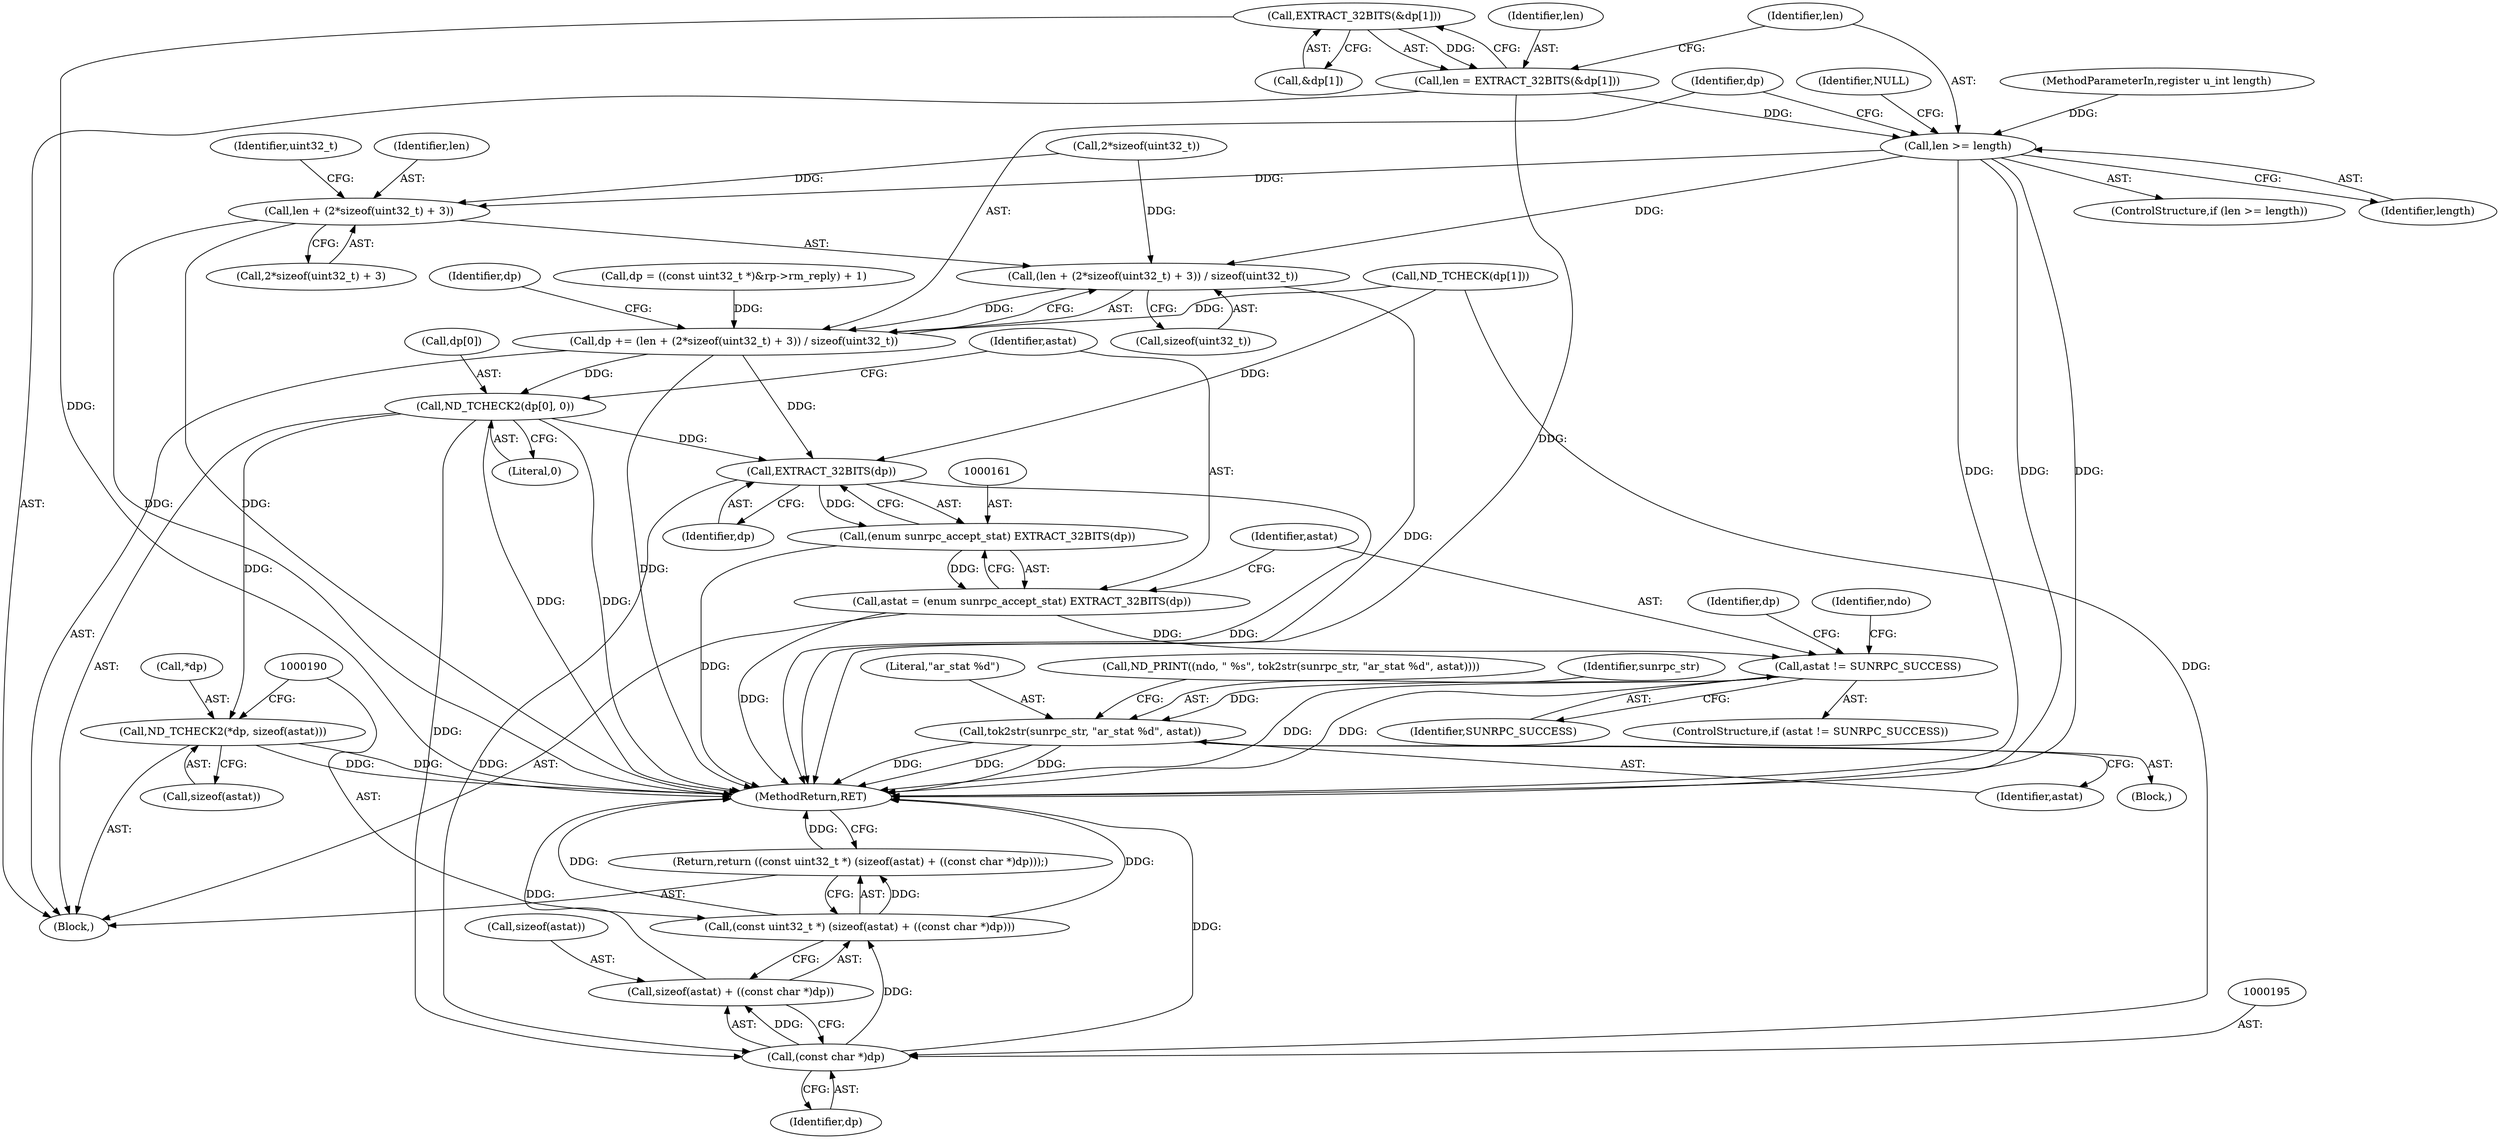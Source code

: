digraph "1_tcpdump_19d25dd8781620cd41bf178a5e2e27fc1cf242d0_2@array" {
"1000129" [label="(Call,EXTRACT_32BITS(&dp[1]))"];
"1000127" [label="(Call,len = EXTRACT_32BITS(&dp[1]))"];
"1000135" [label="(Call,len >= length)"];
"1000142" [label="(Call,(len + (2*sizeof(uint32_t) + 3)) / sizeof(uint32_t))"];
"1000140" [label="(Call,dp += (len + (2*sizeof(uint32_t) + 3)) / sizeof(uint32_t))"];
"1000153" [label="(Call,ND_TCHECK2(dp[0], 0))"];
"1000162" [label="(Call,EXTRACT_32BITS(dp))"];
"1000160" [label="(Call,(enum sunrpc_accept_stat) EXTRACT_32BITS(dp))"];
"1000158" [label="(Call,astat = (enum sunrpc_accept_stat) EXTRACT_32BITS(dp))"];
"1000165" [label="(Call,astat != SUNRPC_SUCCESS)"];
"1000174" [label="(Call,tok2str(sunrpc_str, \"ar_stat %d\", astat))"];
"1000194" [label="(Call,(const char *)dp)"];
"1000189" [label="(Call,(const uint32_t *) (sizeof(astat) + ((const char *)dp)))"];
"1000188" [label="(Return,return ((const uint32_t *) (sizeof(astat) + ((const char *)dp)));)"];
"1000191" [label="(Call,sizeof(astat) + ((const char *)dp))"];
"1000183" [label="(Call,ND_TCHECK2(*dp, sizeof(astat)))"];
"1000143" [label="(Call,len + (2*sizeof(uint32_t) + 3))"];
"1000157" [label="(Literal,0)"];
"1000175" [label="(Identifier,sunrpc_str)"];
"1000154" [label="(Call,dp[0])"];
"1000141" [label="(Identifier,dp)"];
"1000162" [label="(Call,EXTRACT_32BITS(dp))"];
"1000142" [label="(Call,(len + (2*sizeof(uint32_t) + 3)) / sizeof(uint32_t))"];
"1000140" [label="(Call,dp += (len + (2*sizeof(uint32_t) + 3)) / sizeof(uint32_t))"];
"1000200" [label="(MethodReturn,RET)"];
"1000183" [label="(Call,ND_TCHECK2(*dp, sizeof(astat)))"];
"1000153" [label="(Call,ND_TCHECK2(dp[0], 0))"];
"1000108" [label="(MethodParameterIn,register u_int length)"];
"1000123" [label="(Call,ND_TCHECK(dp[1]))"];
"1000163" [label="(Identifier,dp)"];
"1000155" [label="(Identifier,dp)"];
"1000186" [label="(Call,sizeof(astat))"];
"1000136" [label="(Identifier,len)"];
"1000129" [label="(Call,EXTRACT_32BITS(&dp[1]))"];
"1000135" [label="(Call,len >= length)"];
"1000176" [label="(Literal,\"ar_stat %d\")"];
"1000177" [label="(Identifier,astat)"];
"1000151" [label="(Call,sizeof(uint32_t))"];
"1000113" [label="(Call,dp = ((const uint32_t *)&rp->rm_reply) + 1)"];
"1000192" [label="(Call,sizeof(astat))"];
"1000164" [label="(ControlStructure,if (astat != SUNRPC_SUCCESS))"];
"1000160" [label="(Call,(enum sunrpc_accept_stat) EXTRACT_32BITS(dp))"];
"1000174" [label="(Call,tok2str(sunrpc_str, \"ar_stat %d\", astat))"];
"1000169" [label="(Call,ND_PRINT((ndo, \" %s\", tok2str(sunrpc_str, \"ar_stat %d\", astat))))"];
"1000165" [label="(Call,astat != SUNRPC_SUCCESS)"];
"1000185" [label="(Identifier,dp)"];
"1000134" [label="(ControlStructure,if (len >= length))"];
"1000145" [label="(Call,2*sizeof(uint32_t) + 3)"];
"1000184" [label="(Call,*dp)"];
"1000128" [label="(Identifier,len)"];
"1000189" [label="(Call,(const uint32_t *) (sizeof(astat) + ((const char *)dp)))"];
"1000152" [label="(Identifier,uint32_t)"];
"1000196" [label="(Identifier,dp)"];
"1000158" [label="(Call,astat = (enum sunrpc_accept_stat) EXTRACT_32BITS(dp))"];
"1000139" [label="(Identifier,NULL)"];
"1000167" [label="(Identifier,SUNRPC_SUCCESS)"];
"1000137" [label="(Identifier,length)"];
"1000127" [label="(Call,len = EXTRACT_32BITS(&dp[1]))"];
"1000191" [label="(Call,sizeof(astat) + ((const char *)dp))"];
"1000146" [label="(Call,2*sizeof(uint32_t))"];
"1000171" [label="(Identifier,ndo)"];
"1000188" [label="(Return,return ((const uint32_t *) (sizeof(astat) + ((const char *)dp)));)"];
"1000130" [label="(Call,&dp[1])"];
"1000159" [label="(Identifier,astat)"];
"1000143" [label="(Call,len + (2*sizeof(uint32_t) + 3))"];
"1000166" [label="(Identifier,astat)"];
"1000194" [label="(Call,(const char *)dp)"];
"1000109" [label="(Block,)"];
"1000172" [label="(Block,)"];
"1000144" [label="(Identifier,len)"];
"1000129" -> "1000127"  [label="AST: "];
"1000129" -> "1000130"  [label="CFG: "];
"1000130" -> "1000129"  [label="AST: "];
"1000127" -> "1000129"  [label="CFG: "];
"1000129" -> "1000200"  [label="DDG: "];
"1000129" -> "1000127"  [label="DDG: "];
"1000127" -> "1000109"  [label="AST: "];
"1000128" -> "1000127"  [label="AST: "];
"1000136" -> "1000127"  [label="CFG: "];
"1000127" -> "1000200"  [label="DDG: "];
"1000127" -> "1000135"  [label="DDG: "];
"1000135" -> "1000134"  [label="AST: "];
"1000135" -> "1000137"  [label="CFG: "];
"1000136" -> "1000135"  [label="AST: "];
"1000137" -> "1000135"  [label="AST: "];
"1000139" -> "1000135"  [label="CFG: "];
"1000141" -> "1000135"  [label="CFG: "];
"1000135" -> "1000200"  [label="DDG: "];
"1000135" -> "1000200"  [label="DDG: "];
"1000135" -> "1000200"  [label="DDG: "];
"1000108" -> "1000135"  [label="DDG: "];
"1000135" -> "1000142"  [label="DDG: "];
"1000135" -> "1000143"  [label="DDG: "];
"1000142" -> "1000140"  [label="AST: "];
"1000142" -> "1000151"  [label="CFG: "];
"1000143" -> "1000142"  [label="AST: "];
"1000151" -> "1000142"  [label="AST: "];
"1000140" -> "1000142"  [label="CFG: "];
"1000142" -> "1000200"  [label="DDG: "];
"1000142" -> "1000140"  [label="DDG: "];
"1000146" -> "1000142"  [label="DDG: "];
"1000140" -> "1000109"  [label="AST: "];
"1000141" -> "1000140"  [label="AST: "];
"1000155" -> "1000140"  [label="CFG: "];
"1000140" -> "1000200"  [label="DDG: "];
"1000113" -> "1000140"  [label="DDG: "];
"1000123" -> "1000140"  [label="DDG: "];
"1000140" -> "1000153"  [label="DDG: "];
"1000140" -> "1000162"  [label="DDG: "];
"1000153" -> "1000109"  [label="AST: "];
"1000153" -> "1000157"  [label="CFG: "];
"1000154" -> "1000153"  [label="AST: "];
"1000157" -> "1000153"  [label="AST: "];
"1000159" -> "1000153"  [label="CFG: "];
"1000153" -> "1000200"  [label="DDG: "];
"1000153" -> "1000200"  [label="DDG: "];
"1000153" -> "1000162"  [label="DDG: "];
"1000153" -> "1000183"  [label="DDG: "];
"1000153" -> "1000194"  [label="DDG: "];
"1000162" -> "1000160"  [label="AST: "];
"1000162" -> "1000163"  [label="CFG: "];
"1000163" -> "1000162"  [label="AST: "];
"1000160" -> "1000162"  [label="CFG: "];
"1000162" -> "1000200"  [label="DDG: "];
"1000162" -> "1000160"  [label="DDG: "];
"1000123" -> "1000162"  [label="DDG: "];
"1000162" -> "1000194"  [label="DDG: "];
"1000160" -> "1000158"  [label="AST: "];
"1000161" -> "1000160"  [label="AST: "];
"1000158" -> "1000160"  [label="CFG: "];
"1000160" -> "1000200"  [label="DDG: "];
"1000160" -> "1000158"  [label="DDG: "];
"1000158" -> "1000109"  [label="AST: "];
"1000159" -> "1000158"  [label="AST: "];
"1000166" -> "1000158"  [label="CFG: "];
"1000158" -> "1000200"  [label="DDG: "];
"1000158" -> "1000165"  [label="DDG: "];
"1000165" -> "1000164"  [label="AST: "];
"1000165" -> "1000167"  [label="CFG: "];
"1000166" -> "1000165"  [label="AST: "];
"1000167" -> "1000165"  [label="AST: "];
"1000171" -> "1000165"  [label="CFG: "];
"1000185" -> "1000165"  [label="CFG: "];
"1000165" -> "1000200"  [label="DDG: "];
"1000165" -> "1000200"  [label="DDG: "];
"1000165" -> "1000174"  [label="DDG: "];
"1000174" -> "1000172"  [label="AST: "];
"1000174" -> "1000177"  [label="CFG: "];
"1000175" -> "1000174"  [label="AST: "];
"1000176" -> "1000174"  [label="AST: "];
"1000177" -> "1000174"  [label="AST: "];
"1000169" -> "1000174"  [label="CFG: "];
"1000174" -> "1000200"  [label="DDG: "];
"1000174" -> "1000200"  [label="DDG: "];
"1000174" -> "1000200"  [label="DDG: "];
"1000194" -> "1000191"  [label="AST: "];
"1000194" -> "1000196"  [label="CFG: "];
"1000195" -> "1000194"  [label="AST: "];
"1000196" -> "1000194"  [label="AST: "];
"1000191" -> "1000194"  [label="CFG: "];
"1000194" -> "1000200"  [label="DDG: "];
"1000194" -> "1000189"  [label="DDG: "];
"1000194" -> "1000191"  [label="DDG: "];
"1000123" -> "1000194"  [label="DDG: "];
"1000189" -> "1000188"  [label="AST: "];
"1000189" -> "1000191"  [label="CFG: "];
"1000190" -> "1000189"  [label="AST: "];
"1000191" -> "1000189"  [label="AST: "];
"1000188" -> "1000189"  [label="CFG: "];
"1000189" -> "1000200"  [label="DDG: "];
"1000189" -> "1000200"  [label="DDG: "];
"1000189" -> "1000188"  [label="DDG: "];
"1000188" -> "1000109"  [label="AST: "];
"1000200" -> "1000188"  [label="CFG: "];
"1000188" -> "1000200"  [label="DDG: "];
"1000192" -> "1000191"  [label="AST: "];
"1000191" -> "1000200"  [label="DDG: "];
"1000183" -> "1000109"  [label="AST: "];
"1000183" -> "1000186"  [label="CFG: "];
"1000184" -> "1000183"  [label="AST: "];
"1000186" -> "1000183"  [label="AST: "];
"1000190" -> "1000183"  [label="CFG: "];
"1000183" -> "1000200"  [label="DDG: "];
"1000183" -> "1000200"  [label="DDG: "];
"1000143" -> "1000145"  [label="CFG: "];
"1000144" -> "1000143"  [label="AST: "];
"1000145" -> "1000143"  [label="AST: "];
"1000152" -> "1000143"  [label="CFG: "];
"1000143" -> "1000200"  [label="DDG: "];
"1000143" -> "1000200"  [label="DDG: "];
"1000146" -> "1000143"  [label="DDG: "];
}
